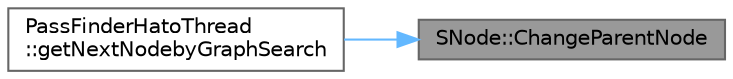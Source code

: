 digraph "SNode::ChangeParentNode"
{
 // LATEX_PDF_SIZE
  bgcolor="transparent";
  edge [fontname=Helvetica,fontsize=10,labelfontname=Helvetica,labelfontsize=10];
  node [fontname=Helvetica,fontsize=10,shape=box,height=0.2,width=0.4];
  rankdir="RL";
  Node1 [id="Node000001",label="SNode::ChangeParentNode",height=0.2,width=0.4,color="gray40", fillcolor="grey60", style="filled", fontcolor="black",tooltip="自身を親ノードに変更する関数．"];
  Node1 -> Node2 [id="edge1_Node000001_Node000002",dir="back",color="steelblue1",style="solid",tooltip=" "];
  Node2 [id="Node000002",label="PassFinderHatoThread\l::getNextNodebyGraphSearch",height=0.2,width=0.4,color="grey40", fillcolor="white", style="filled",URL="$class_pass_finder_hato_thread.html#aedd3f50d6f08bbf7927127214c5dd491",tooltip="グラフ探索を行い，次の動作として最適なノードを返す．"];
}
